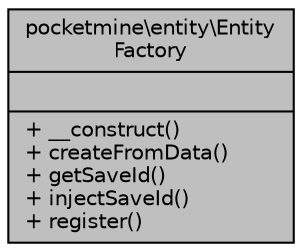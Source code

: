 digraph "pocketmine\entity\EntityFactory"
{
 // INTERACTIVE_SVG=YES
 // LATEX_PDF_SIZE
  edge [fontname="Helvetica",fontsize="10",labelfontname="Helvetica",labelfontsize="10"];
  node [fontname="Helvetica",fontsize="10",shape=record];
  Node1 [label="{pocketmine\\entity\\Entity\lFactory\n||+ __construct()\l+ createFromData()\l+ getSaveId()\l+ injectSaveId()\l+ register()\l}",height=0.2,width=0.4,color="black", fillcolor="grey75", style="filled", fontcolor="black",tooltip=" "];
}
